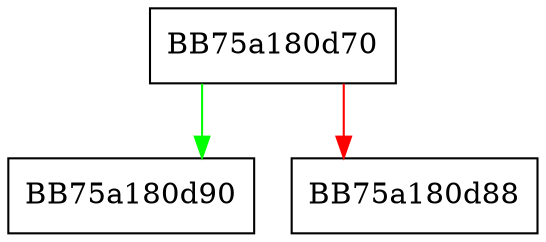 digraph UpdateGlobalCmdLineVariables {
  node [shape="box"];
  graph [splines=ortho];
  BB75a180d70 -> BB75a180d90 [color="green"];
  BB75a180d70 -> BB75a180d88 [color="red"];
}